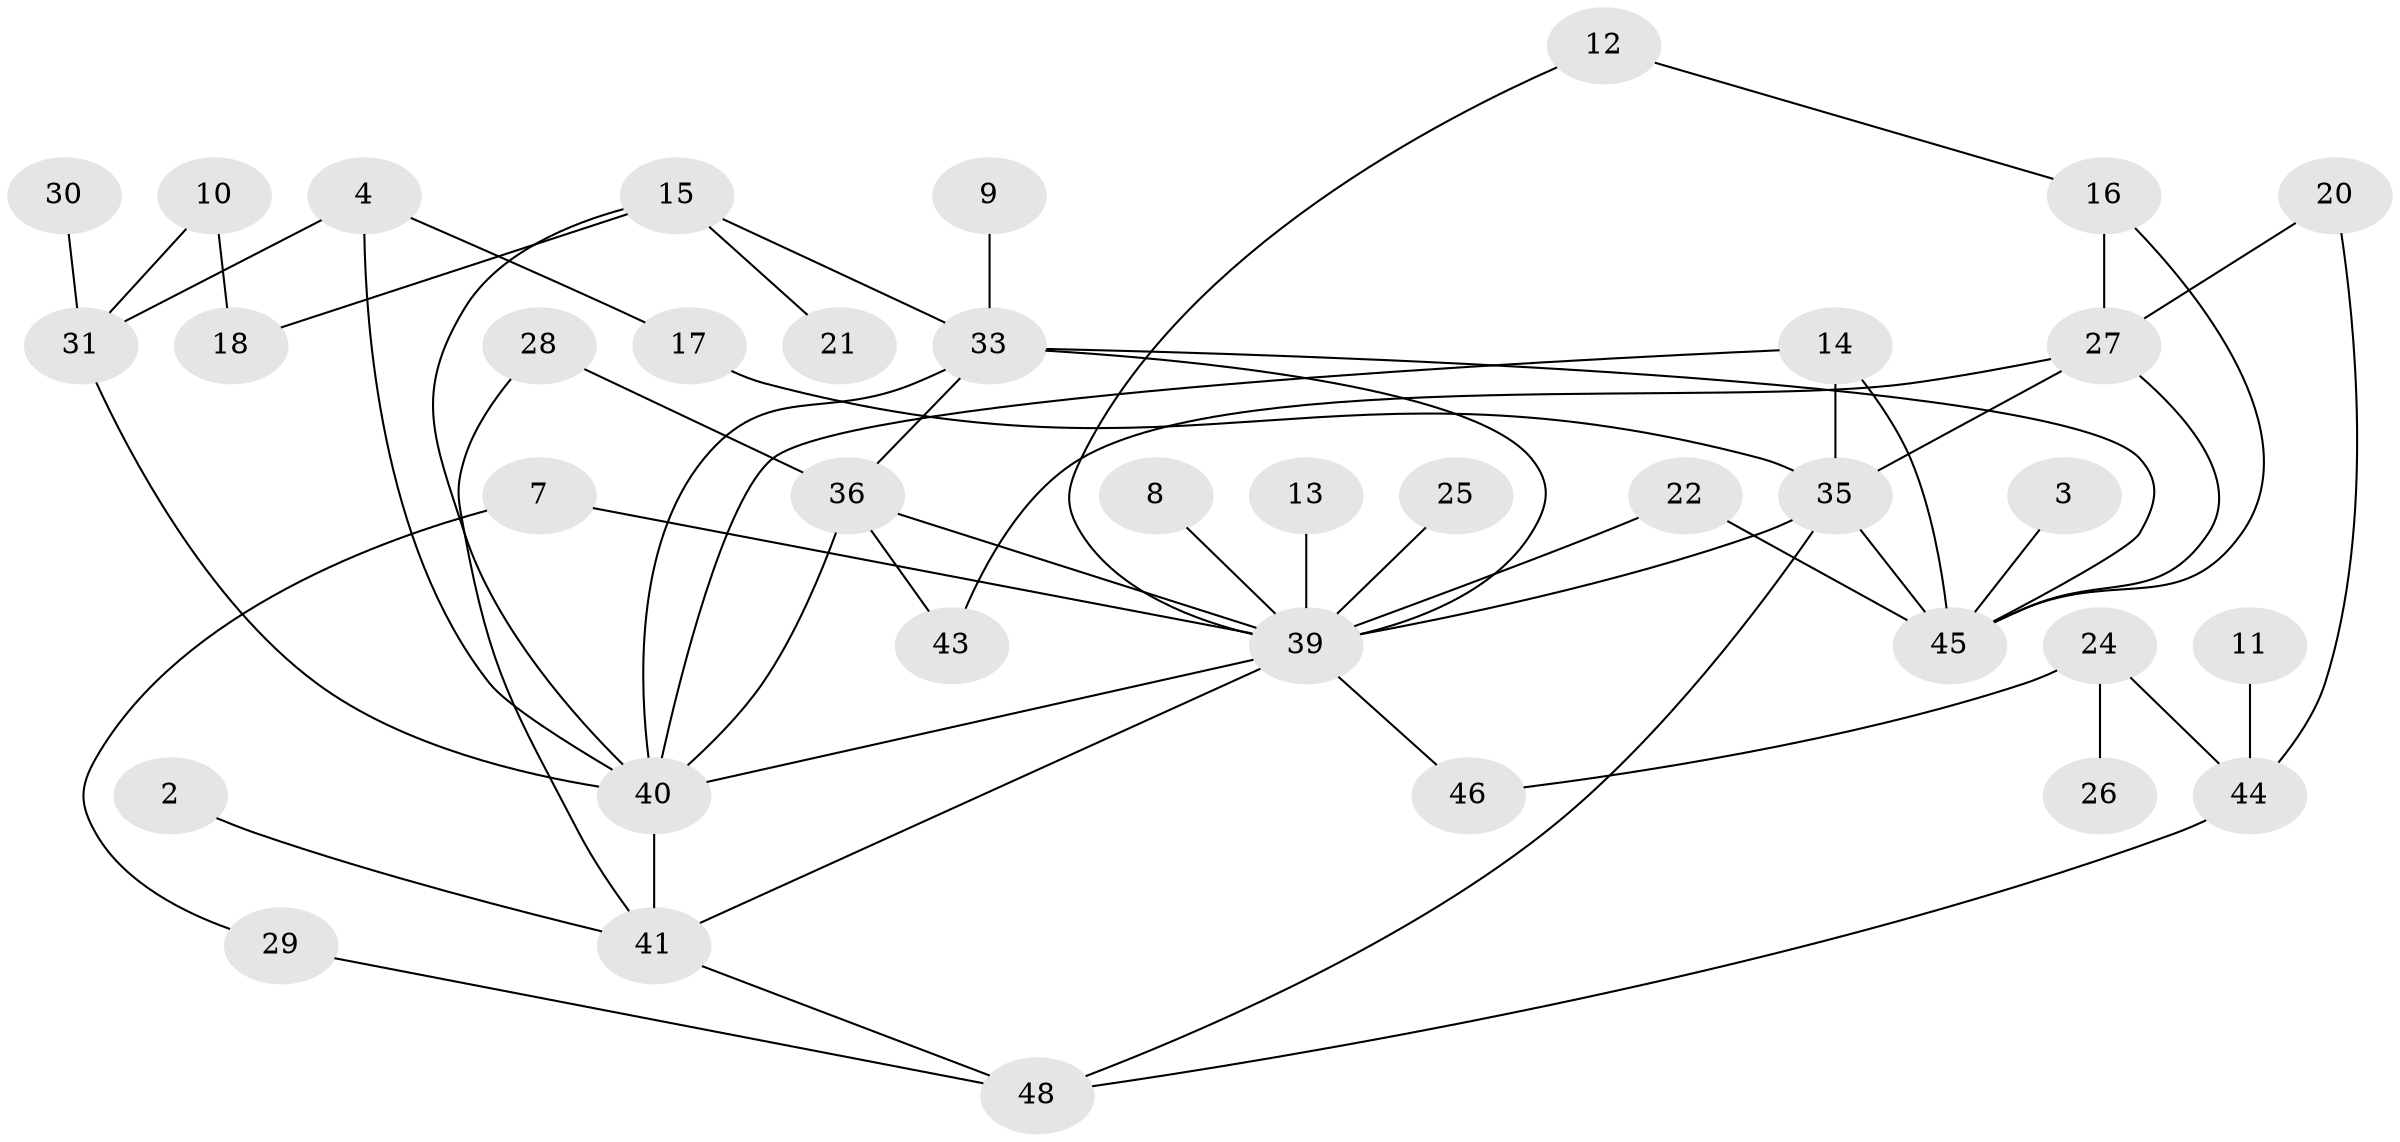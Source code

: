 // original degree distribution, {0: 0.10416666666666667, 1: 0.25, 2: 0.28125, 4: 0.09375, 3: 0.17708333333333334, 6: 0.03125, 5: 0.041666666666666664, 7: 0.010416666666666666, 8: 0.010416666666666666}
// Generated by graph-tools (version 1.1) at 2025/49/03/09/25 03:49:06]
// undirected, 37 vertices, 57 edges
graph export_dot {
graph [start="1"]
  node [color=gray90,style=filled];
  2;
  3;
  4;
  7;
  8;
  9;
  10;
  11;
  12;
  13;
  14;
  15;
  16;
  17;
  18;
  20;
  21;
  22;
  24;
  25;
  26;
  27;
  28;
  29;
  30;
  31;
  33;
  35;
  36;
  39;
  40;
  41;
  43;
  44;
  45;
  46;
  48;
  2 -- 41 [weight=1.0];
  3 -- 45 [weight=1.0];
  4 -- 17 [weight=1.0];
  4 -- 31 [weight=1.0];
  4 -- 40 [weight=1.0];
  7 -- 29 [weight=1.0];
  7 -- 39 [weight=1.0];
  8 -- 39 [weight=1.0];
  9 -- 33 [weight=1.0];
  10 -- 18 [weight=1.0];
  10 -- 31 [weight=1.0];
  11 -- 44 [weight=1.0];
  12 -- 16 [weight=1.0];
  12 -- 39 [weight=1.0];
  13 -- 39 [weight=1.0];
  14 -- 35 [weight=1.0];
  14 -- 40 [weight=1.0];
  14 -- 45 [weight=1.0];
  15 -- 18 [weight=1.0];
  15 -- 21 [weight=1.0];
  15 -- 33 [weight=1.0];
  15 -- 40 [weight=1.0];
  16 -- 27 [weight=1.0];
  16 -- 45 [weight=1.0];
  17 -- 35 [weight=1.0];
  20 -- 27 [weight=1.0];
  20 -- 44 [weight=1.0];
  22 -- 39 [weight=1.0];
  22 -- 45 [weight=1.0];
  24 -- 26 [weight=2.0];
  24 -- 44 [weight=1.0];
  24 -- 46 [weight=1.0];
  25 -- 39 [weight=1.0];
  27 -- 35 [weight=1.0];
  27 -- 43 [weight=1.0];
  27 -- 45 [weight=1.0];
  28 -- 36 [weight=1.0];
  28 -- 41 [weight=1.0];
  29 -- 48 [weight=1.0];
  30 -- 31 [weight=1.0];
  31 -- 40 [weight=1.0];
  33 -- 36 [weight=1.0];
  33 -- 39 [weight=1.0];
  33 -- 40 [weight=1.0];
  33 -- 45 [weight=1.0];
  35 -- 39 [weight=2.0];
  35 -- 45 [weight=2.0];
  35 -- 48 [weight=1.0];
  36 -- 39 [weight=1.0];
  36 -- 40 [weight=1.0];
  36 -- 43 [weight=1.0];
  39 -- 40 [weight=1.0];
  39 -- 41 [weight=1.0];
  39 -- 46 [weight=1.0];
  40 -- 41 [weight=1.0];
  41 -- 48 [weight=1.0];
  44 -- 48 [weight=1.0];
}
